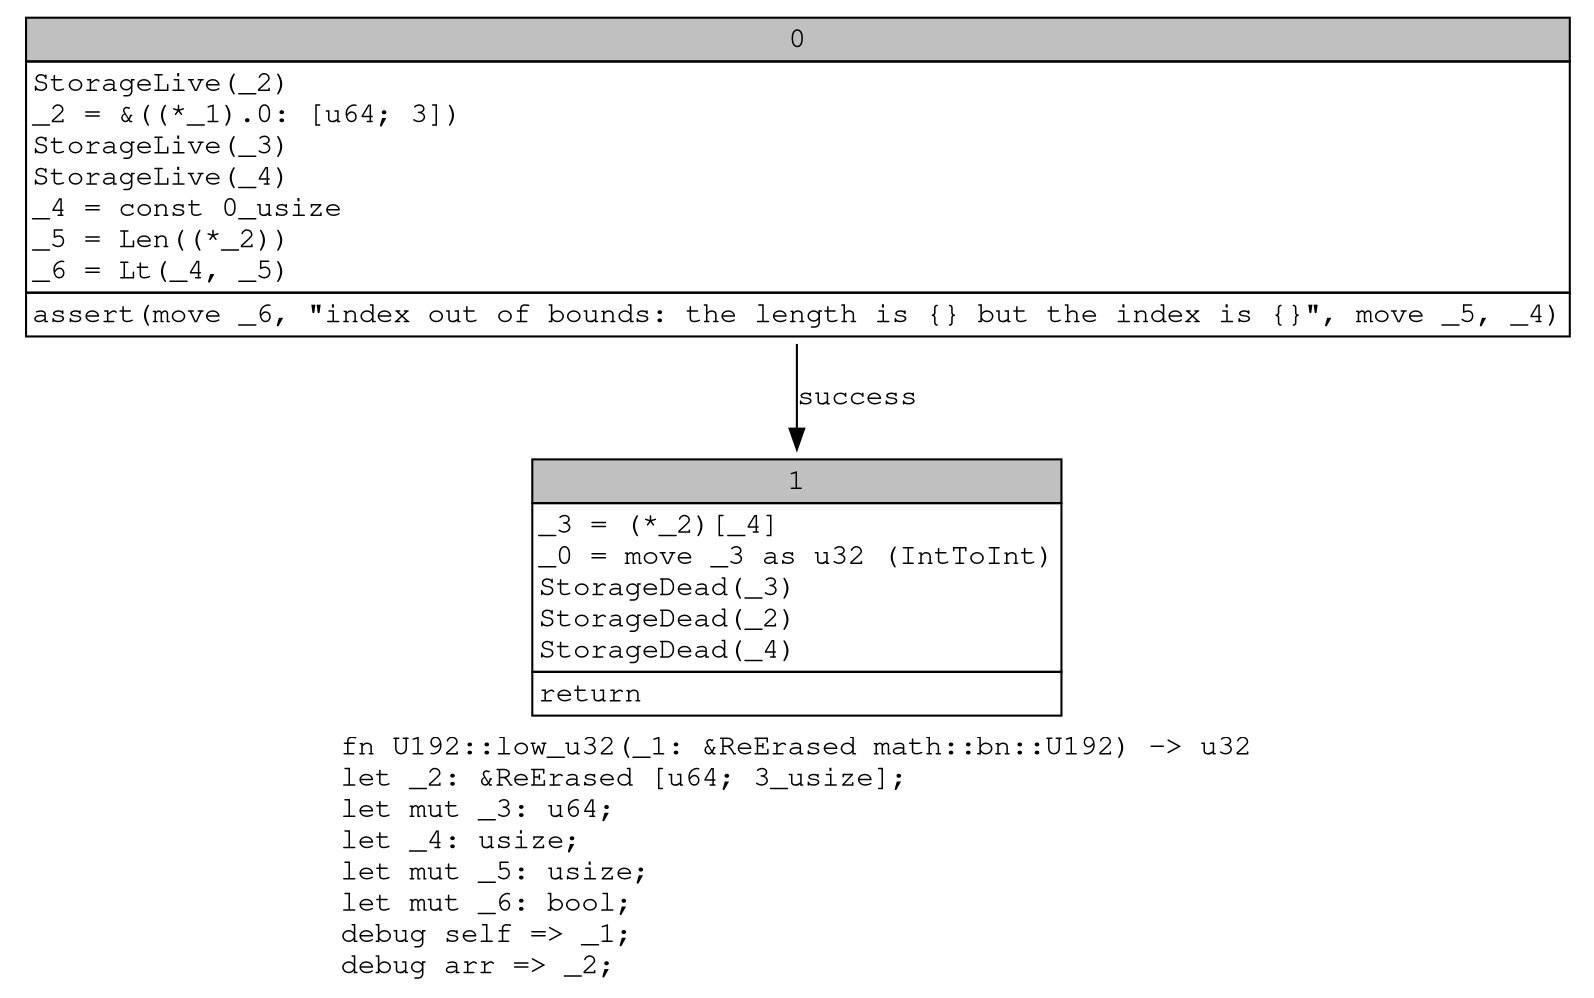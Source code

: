 digraph Mir_0_14472 {
    graph [fontname="Courier, monospace"];
    node [fontname="Courier, monospace"];
    edge [fontname="Courier, monospace"];
    label=<fn U192::low_u32(_1: &amp;ReErased math::bn::U192) -&gt; u32<br align="left"/>let _2: &amp;ReErased [u64; 3_usize];<br align="left"/>let mut _3: u64;<br align="left"/>let _4: usize;<br align="left"/>let mut _5: usize;<br align="left"/>let mut _6: bool;<br align="left"/>debug self =&gt; _1;<br align="left"/>debug arr =&gt; _2;<br align="left"/>>;
    bb0__0_14472 [shape="none", label=<<table border="0" cellborder="1" cellspacing="0"><tr><td bgcolor="gray" align="center" colspan="1">0</td></tr><tr><td align="left" balign="left">StorageLive(_2)<br/>_2 = &amp;((*_1).0: [u64; 3])<br/>StorageLive(_3)<br/>StorageLive(_4)<br/>_4 = const 0_usize<br/>_5 = Len((*_2))<br/>_6 = Lt(_4, _5)<br/></td></tr><tr><td align="left">assert(move _6, &quot;index out of bounds: the length is {} but the index is {}&quot;, move _5, _4)</td></tr></table>>];
    bb1__0_14472 [shape="none", label=<<table border="0" cellborder="1" cellspacing="0"><tr><td bgcolor="gray" align="center" colspan="1">1</td></tr><tr><td align="left" balign="left">_3 = (*_2)[_4]<br/>_0 = move _3 as u32 (IntToInt)<br/>StorageDead(_3)<br/>StorageDead(_2)<br/>StorageDead(_4)<br/></td></tr><tr><td align="left">return</td></tr></table>>];
    bb0__0_14472 -> bb1__0_14472 [label="success"];
}
